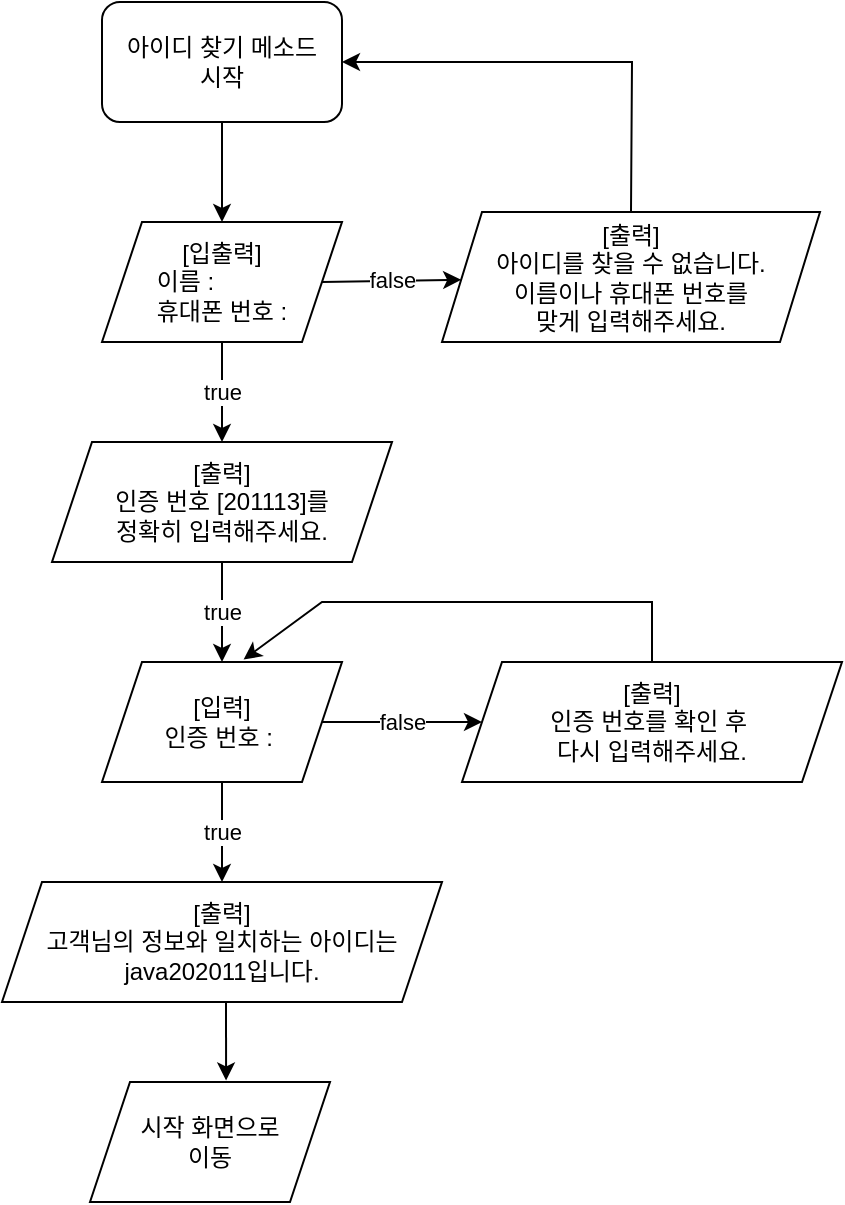 <mxfile version="13.9.7" type="device"><diagram id="C5RBs43oDa-KdzZeNtuy" name="Page-1"><mxGraphModel dx="1038" dy="491" grid="1" gridSize="10" guides="1" tooltips="1" connect="1" arrows="1" fold="1" page="1" pageScale="1" pageWidth="827" pageHeight="1169" math="0" shadow="0"><root><mxCell id="WIyWlLk6GJQsqaUBKTNV-0"/><mxCell id="WIyWlLk6GJQsqaUBKTNV-1" parent="WIyWlLk6GJQsqaUBKTNV-0"/><mxCell id="jxVAzvCW288UpGH0XX-Y-8" value="아이디 찾기 메소드&lt;br&gt;시작" style="rounded=1;whiteSpace=wrap;html=1;" vertex="1" parent="WIyWlLk6GJQsqaUBKTNV-1"><mxGeometry x="360" y="60" width="120" height="60" as="geometry"/></mxCell><mxCell id="jxVAzvCW288UpGH0XX-Y-9" value="" style="endArrow=classic;html=1;exitX=0.5;exitY=1;exitDx=0;exitDy=0;entryX=0.5;entryY=0;entryDx=0;entryDy=0;" edge="1" parent="WIyWlLk6GJQsqaUBKTNV-1" source="jxVAzvCW288UpGH0XX-Y-8" target="jxVAzvCW288UpGH0XX-Y-10"><mxGeometry width="50" height="50" relative="1" as="geometry"><mxPoint x="400" y="110" as="sourcePoint"/><mxPoint x="420" y="160" as="targetPoint"/></mxGeometry></mxCell><mxCell id="jxVAzvCW288UpGH0XX-Y-10" value="[입출력]&lt;br&gt;&lt;div style=&quot;text-align: left&quot;&gt;&lt;span&gt;이름 :&lt;/span&gt;&lt;/div&gt;&lt;div style=&quot;text-align: left&quot;&gt;&lt;span&gt;휴대폰 번호 :&lt;/span&gt;&lt;/div&gt;" style="shape=parallelogram;perimeter=parallelogramPerimeter;whiteSpace=wrap;html=1;fixedSize=1;" vertex="1" parent="WIyWlLk6GJQsqaUBKTNV-1"><mxGeometry x="360" y="170" width="120" height="60" as="geometry"/></mxCell><mxCell id="jxVAzvCW288UpGH0XX-Y-11" value="true" style="endArrow=classic;html=1;exitX=0.5;exitY=1;exitDx=0;exitDy=0;entryX=0.5;entryY=0;entryDx=0;entryDy=0;" edge="1" parent="WIyWlLk6GJQsqaUBKTNV-1" source="jxVAzvCW288UpGH0XX-Y-10" target="jxVAzvCW288UpGH0XX-Y-17"><mxGeometry width="50" height="50" relative="1" as="geometry"><mxPoint x="340" y="240" as="sourcePoint"/><mxPoint x="410" y="270" as="targetPoint"/></mxGeometry></mxCell><mxCell id="jxVAzvCW288UpGH0XX-Y-12" value="false" style="endArrow=classic;html=1;exitX=1;exitY=0.5;exitDx=0;exitDy=0;" edge="1" parent="WIyWlLk6GJQsqaUBKTNV-1" source="jxVAzvCW288UpGH0XX-Y-10" target="jxVAzvCW288UpGH0XX-Y-15"><mxGeometry width="50" height="50" relative="1" as="geometry"><mxPoint x="430" y="240" as="sourcePoint"/><mxPoint x="520" y="170" as="targetPoint"/></mxGeometry></mxCell><mxCell id="jxVAzvCW288UpGH0XX-Y-13" value="" style="endArrow=classic;html=1;rounded=0;entryX=1;entryY=0.5;entryDx=0;entryDy=0;exitX=0.5;exitY=0;exitDx=0;exitDy=0;" edge="1" parent="WIyWlLk6GJQsqaUBKTNV-1" target="jxVAzvCW288UpGH0XX-Y-8" source="jxVAzvCW288UpGH0XX-Y-15"><mxGeometry width="50" height="50" relative="1" as="geometry"><mxPoint x="625" y="130" as="sourcePoint"/><mxPoint x="490" y="140" as="targetPoint"/><Array as="points"><mxPoint x="625" y="90"/></Array></mxGeometry></mxCell><mxCell id="jxVAzvCW288UpGH0XX-Y-15" value="[출력]&lt;br&gt;아이디를 찾을 수 없습니다.&lt;br&gt;이름이나 휴대폰 번호를 &lt;br&gt;맞게&amp;nbsp;입력해주세요." style="shape=parallelogram;perimeter=parallelogramPerimeter;whiteSpace=wrap;html=1;fixedSize=1;" vertex="1" parent="WIyWlLk6GJQsqaUBKTNV-1"><mxGeometry x="530" y="165" width="189" height="65" as="geometry"/></mxCell><mxCell id="jxVAzvCW288UpGH0XX-Y-17" value="[출력]&lt;br&gt;인증 번호 [201113]를&lt;br&gt;정확히 입력해주세요." style="shape=parallelogram;perimeter=parallelogramPerimeter;whiteSpace=wrap;html=1;fixedSize=1;" vertex="1" parent="WIyWlLk6GJQsqaUBKTNV-1"><mxGeometry x="335" y="280" width="170" height="60" as="geometry"/></mxCell><mxCell id="jxVAzvCW288UpGH0XX-Y-18" value="true" style="endArrow=classic;html=1;exitX=0.5;exitY=1;exitDx=0;exitDy=0;entryX=0.5;entryY=0;entryDx=0;entryDy=0;" edge="1" parent="WIyWlLk6GJQsqaUBKTNV-1" source="jxVAzvCW288UpGH0XX-Y-17" target="jxVAzvCW288UpGH0XX-Y-19"><mxGeometry width="50" height="50" relative="1" as="geometry"><mxPoint x="419.5" y="350" as="sourcePoint"/><mxPoint x="420" y="380" as="targetPoint"/></mxGeometry></mxCell><mxCell id="jxVAzvCW288UpGH0XX-Y-19" value="[입력]&lt;br&gt;인증 번호 :&amp;nbsp;" style="shape=parallelogram;perimeter=parallelogramPerimeter;whiteSpace=wrap;html=1;fixedSize=1;" vertex="1" parent="WIyWlLk6GJQsqaUBKTNV-1"><mxGeometry x="360" y="390" width="120" height="60" as="geometry"/></mxCell><mxCell id="jxVAzvCW288UpGH0XX-Y-20" value="false" style="endArrow=classic;html=1;exitX=1;exitY=0.5;exitDx=0;exitDy=0;entryX=0;entryY=0.5;entryDx=0;entryDy=0;" edge="1" parent="WIyWlLk6GJQsqaUBKTNV-1" source="jxVAzvCW288UpGH0XX-Y-19" target="jxVAzvCW288UpGH0XX-Y-21"><mxGeometry width="50" height="50" relative="1" as="geometry"><mxPoint x="490" y="420.56" as="sourcePoint"/><mxPoint x="520" y="419" as="targetPoint"/></mxGeometry></mxCell><mxCell id="jxVAzvCW288UpGH0XX-Y-21" value="[출력]&lt;br&gt;인증 번호를 확인 후&amp;nbsp;&lt;br&gt;다시 입력해주세요." style="shape=parallelogram;perimeter=parallelogramPerimeter;whiteSpace=wrap;html=1;fixedSize=1;" vertex="1" parent="WIyWlLk6GJQsqaUBKTNV-1"><mxGeometry x="540" y="390" width="190" height="60" as="geometry"/></mxCell><mxCell id="jxVAzvCW288UpGH0XX-Y-22" value="" style="endArrow=classic;html=1;exitX=0.5;exitY=0;exitDx=0;exitDy=0;rounded=0;entryX=0.59;entryY=-0.02;entryDx=0;entryDy=0;entryPerimeter=0;" edge="1" parent="WIyWlLk6GJQsqaUBKTNV-1" source="jxVAzvCW288UpGH0XX-Y-21" target="jxVAzvCW288UpGH0XX-Y-19"><mxGeometry width="50" height="50" relative="1" as="geometry"><mxPoint x="610" y="340" as="sourcePoint"/><mxPoint x="660" y="290" as="targetPoint"/><Array as="points"><mxPoint x="635" y="360"/><mxPoint x="470" y="360"/></Array></mxGeometry></mxCell><mxCell id="jxVAzvCW288UpGH0XX-Y-23" value="true" style="endArrow=classic;html=1;entryX=0.5;entryY=0;entryDx=0;entryDy=0;exitX=0.5;exitY=1;exitDx=0;exitDy=0;" edge="1" parent="WIyWlLk6GJQsqaUBKTNV-1" source="jxVAzvCW288UpGH0XX-Y-19" target="jxVAzvCW288UpGH0XX-Y-24"><mxGeometry width="50" height="50" relative="1" as="geometry"><mxPoint x="412" y="451" as="sourcePoint"/><mxPoint x="420" y="500" as="targetPoint"/></mxGeometry></mxCell><mxCell id="jxVAzvCW288UpGH0XX-Y-24" value="[출력]&lt;br&gt;고객님의 정보와 일치하는 아이디는 java202011입니다." style="shape=parallelogram;perimeter=parallelogramPerimeter;whiteSpace=wrap;html=1;fixedSize=1;" vertex="1" parent="WIyWlLk6GJQsqaUBKTNV-1"><mxGeometry x="310" y="500" width="220" height="60" as="geometry"/></mxCell><mxCell id="jxVAzvCW288UpGH0XX-Y-25" value="" style="endArrow=classic;html=1;entryX=0.567;entryY=-0.013;entryDx=0;entryDy=0;entryPerimeter=0;" edge="1" parent="WIyWlLk6GJQsqaUBKTNV-1" target="jxVAzvCW288UpGH0XX-Y-26"><mxGeometry width="50" height="50" relative="1" as="geometry"><mxPoint x="422" y="560" as="sourcePoint"/><mxPoint x="420" y="590" as="targetPoint"/></mxGeometry></mxCell><mxCell id="jxVAzvCW288UpGH0XX-Y-26" value="시작 화면으로&lt;br&gt;이동" style="shape=parallelogram;perimeter=parallelogramPerimeter;whiteSpace=wrap;html=1;fixedSize=1;" vertex="1" parent="WIyWlLk6GJQsqaUBKTNV-1"><mxGeometry x="354" y="600" width="120" height="60" as="geometry"/></mxCell></root></mxGraphModel></diagram></mxfile>